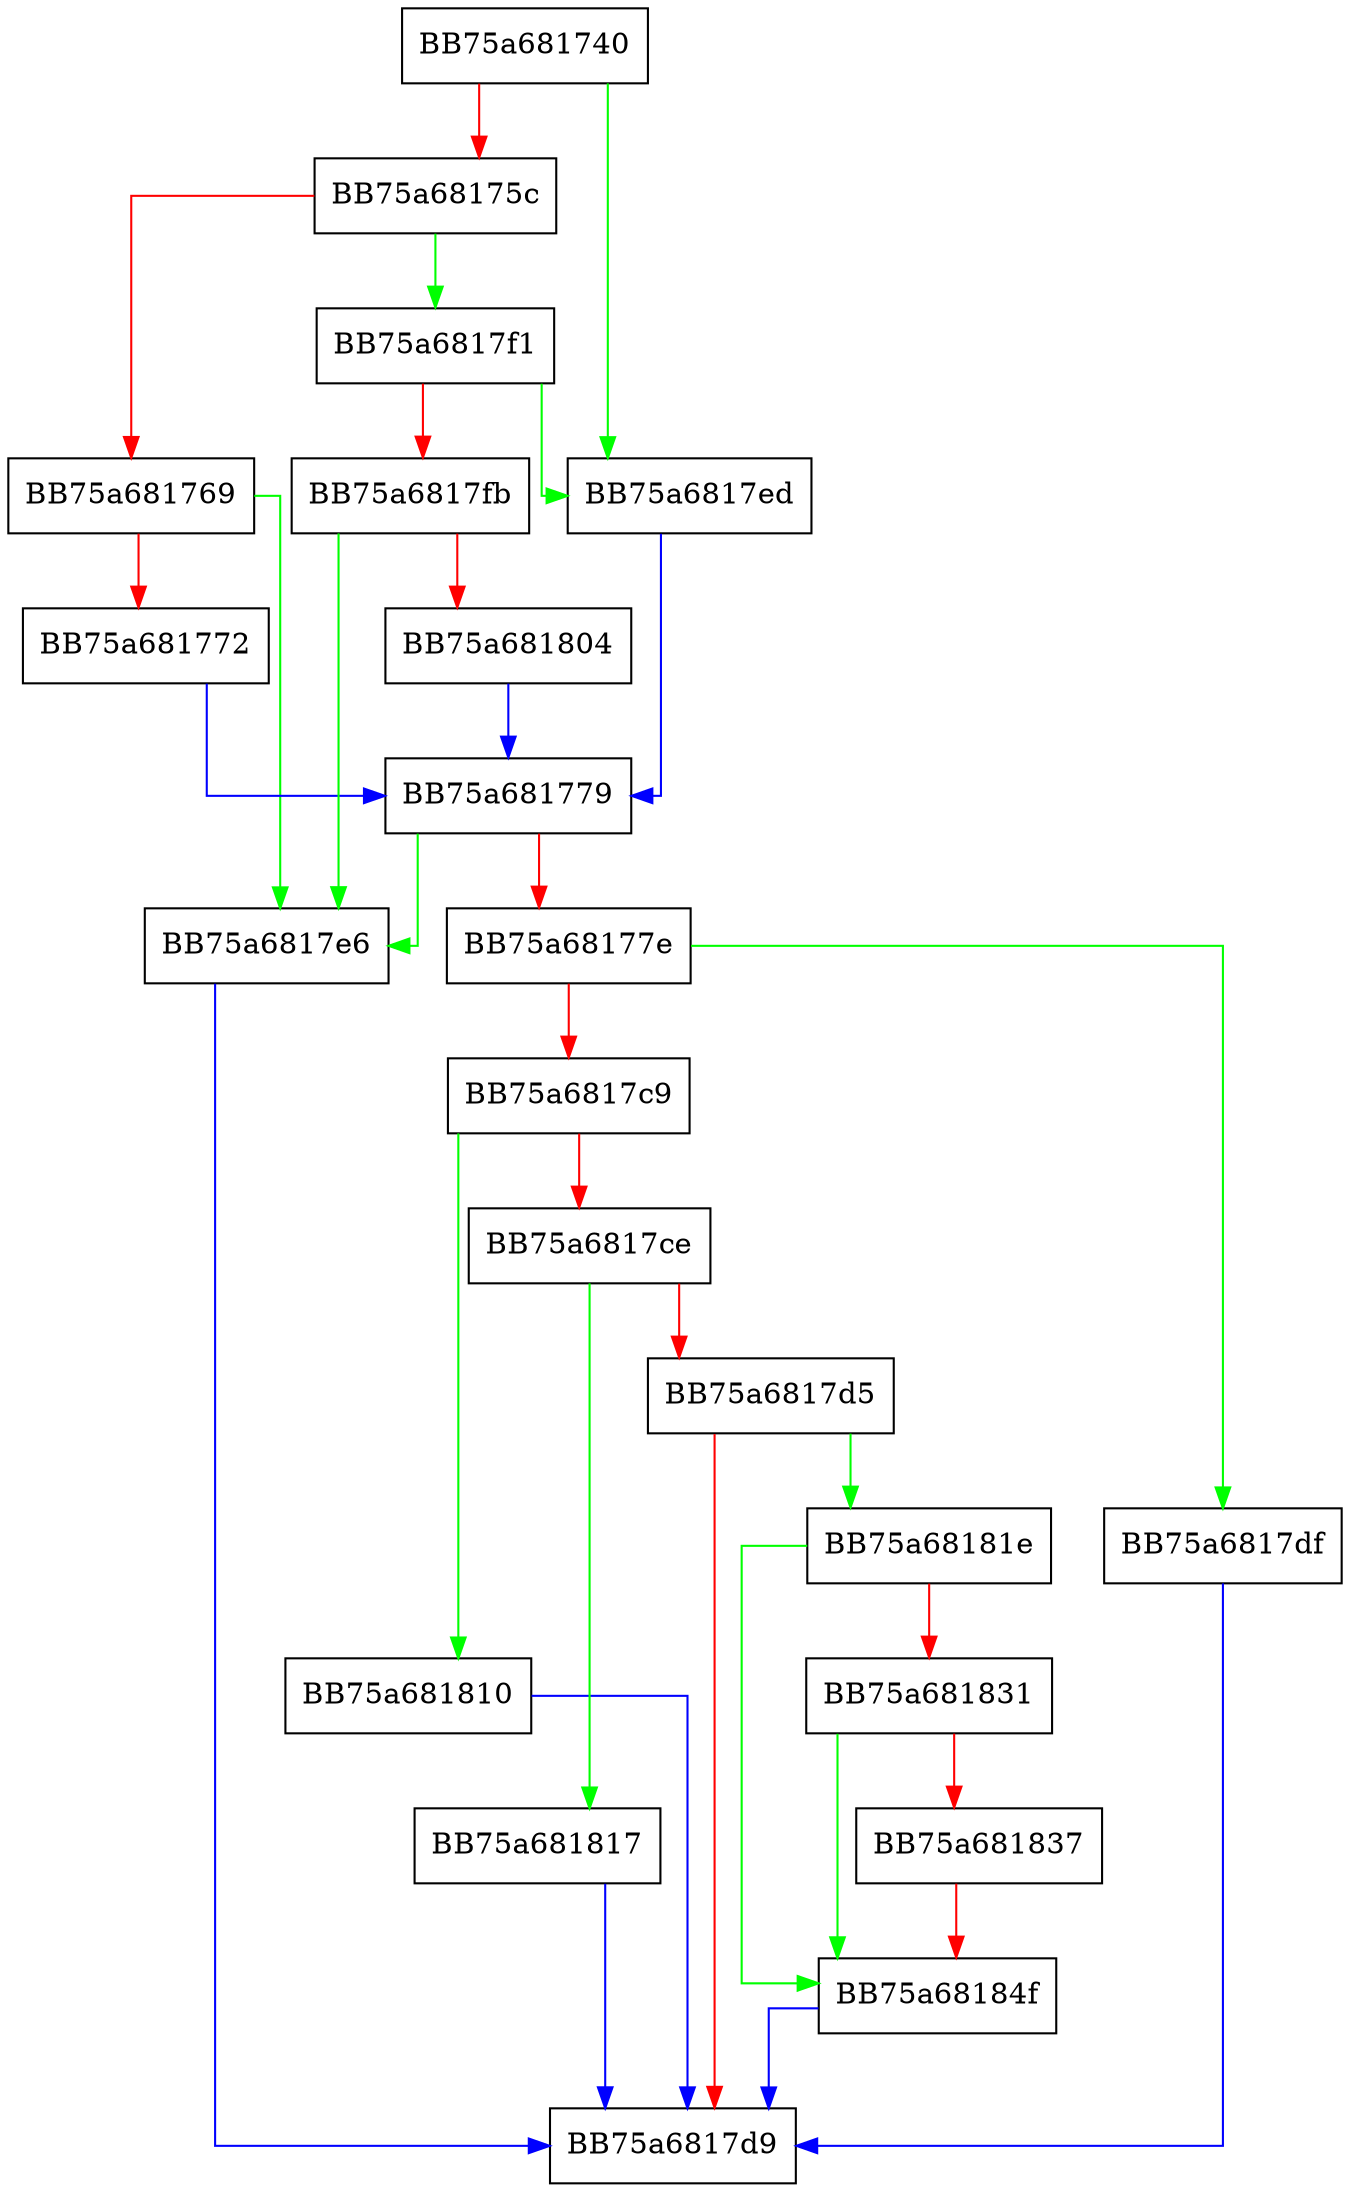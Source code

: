 digraph WriteSharedData {
  node [shape="box"];
  graph [splines=ortho];
  BB75a681740 -> BB75a6817ed [color="green"];
  BB75a681740 -> BB75a68175c [color="red"];
  BB75a68175c -> BB75a6817f1 [color="green"];
  BB75a68175c -> BB75a681769 [color="red"];
  BB75a681769 -> BB75a6817e6 [color="green"];
  BB75a681769 -> BB75a681772 [color="red"];
  BB75a681772 -> BB75a681779 [color="blue"];
  BB75a681779 -> BB75a6817e6 [color="green"];
  BB75a681779 -> BB75a68177e [color="red"];
  BB75a68177e -> BB75a6817df [color="green"];
  BB75a68177e -> BB75a6817c9 [color="red"];
  BB75a6817c9 -> BB75a681810 [color="green"];
  BB75a6817c9 -> BB75a6817ce [color="red"];
  BB75a6817ce -> BB75a681817 [color="green"];
  BB75a6817ce -> BB75a6817d5 [color="red"];
  BB75a6817d5 -> BB75a68181e [color="green"];
  BB75a6817d5 -> BB75a6817d9 [color="red"];
  BB75a6817df -> BB75a6817d9 [color="blue"];
  BB75a6817e6 -> BB75a6817d9 [color="blue"];
  BB75a6817ed -> BB75a681779 [color="blue"];
  BB75a6817f1 -> BB75a6817ed [color="green"];
  BB75a6817f1 -> BB75a6817fb [color="red"];
  BB75a6817fb -> BB75a6817e6 [color="green"];
  BB75a6817fb -> BB75a681804 [color="red"];
  BB75a681804 -> BB75a681779 [color="blue"];
  BB75a681810 -> BB75a6817d9 [color="blue"];
  BB75a681817 -> BB75a6817d9 [color="blue"];
  BB75a68181e -> BB75a68184f [color="green"];
  BB75a68181e -> BB75a681831 [color="red"];
  BB75a681831 -> BB75a68184f [color="green"];
  BB75a681831 -> BB75a681837 [color="red"];
  BB75a681837 -> BB75a68184f [color="red"];
  BB75a68184f -> BB75a6817d9 [color="blue"];
}